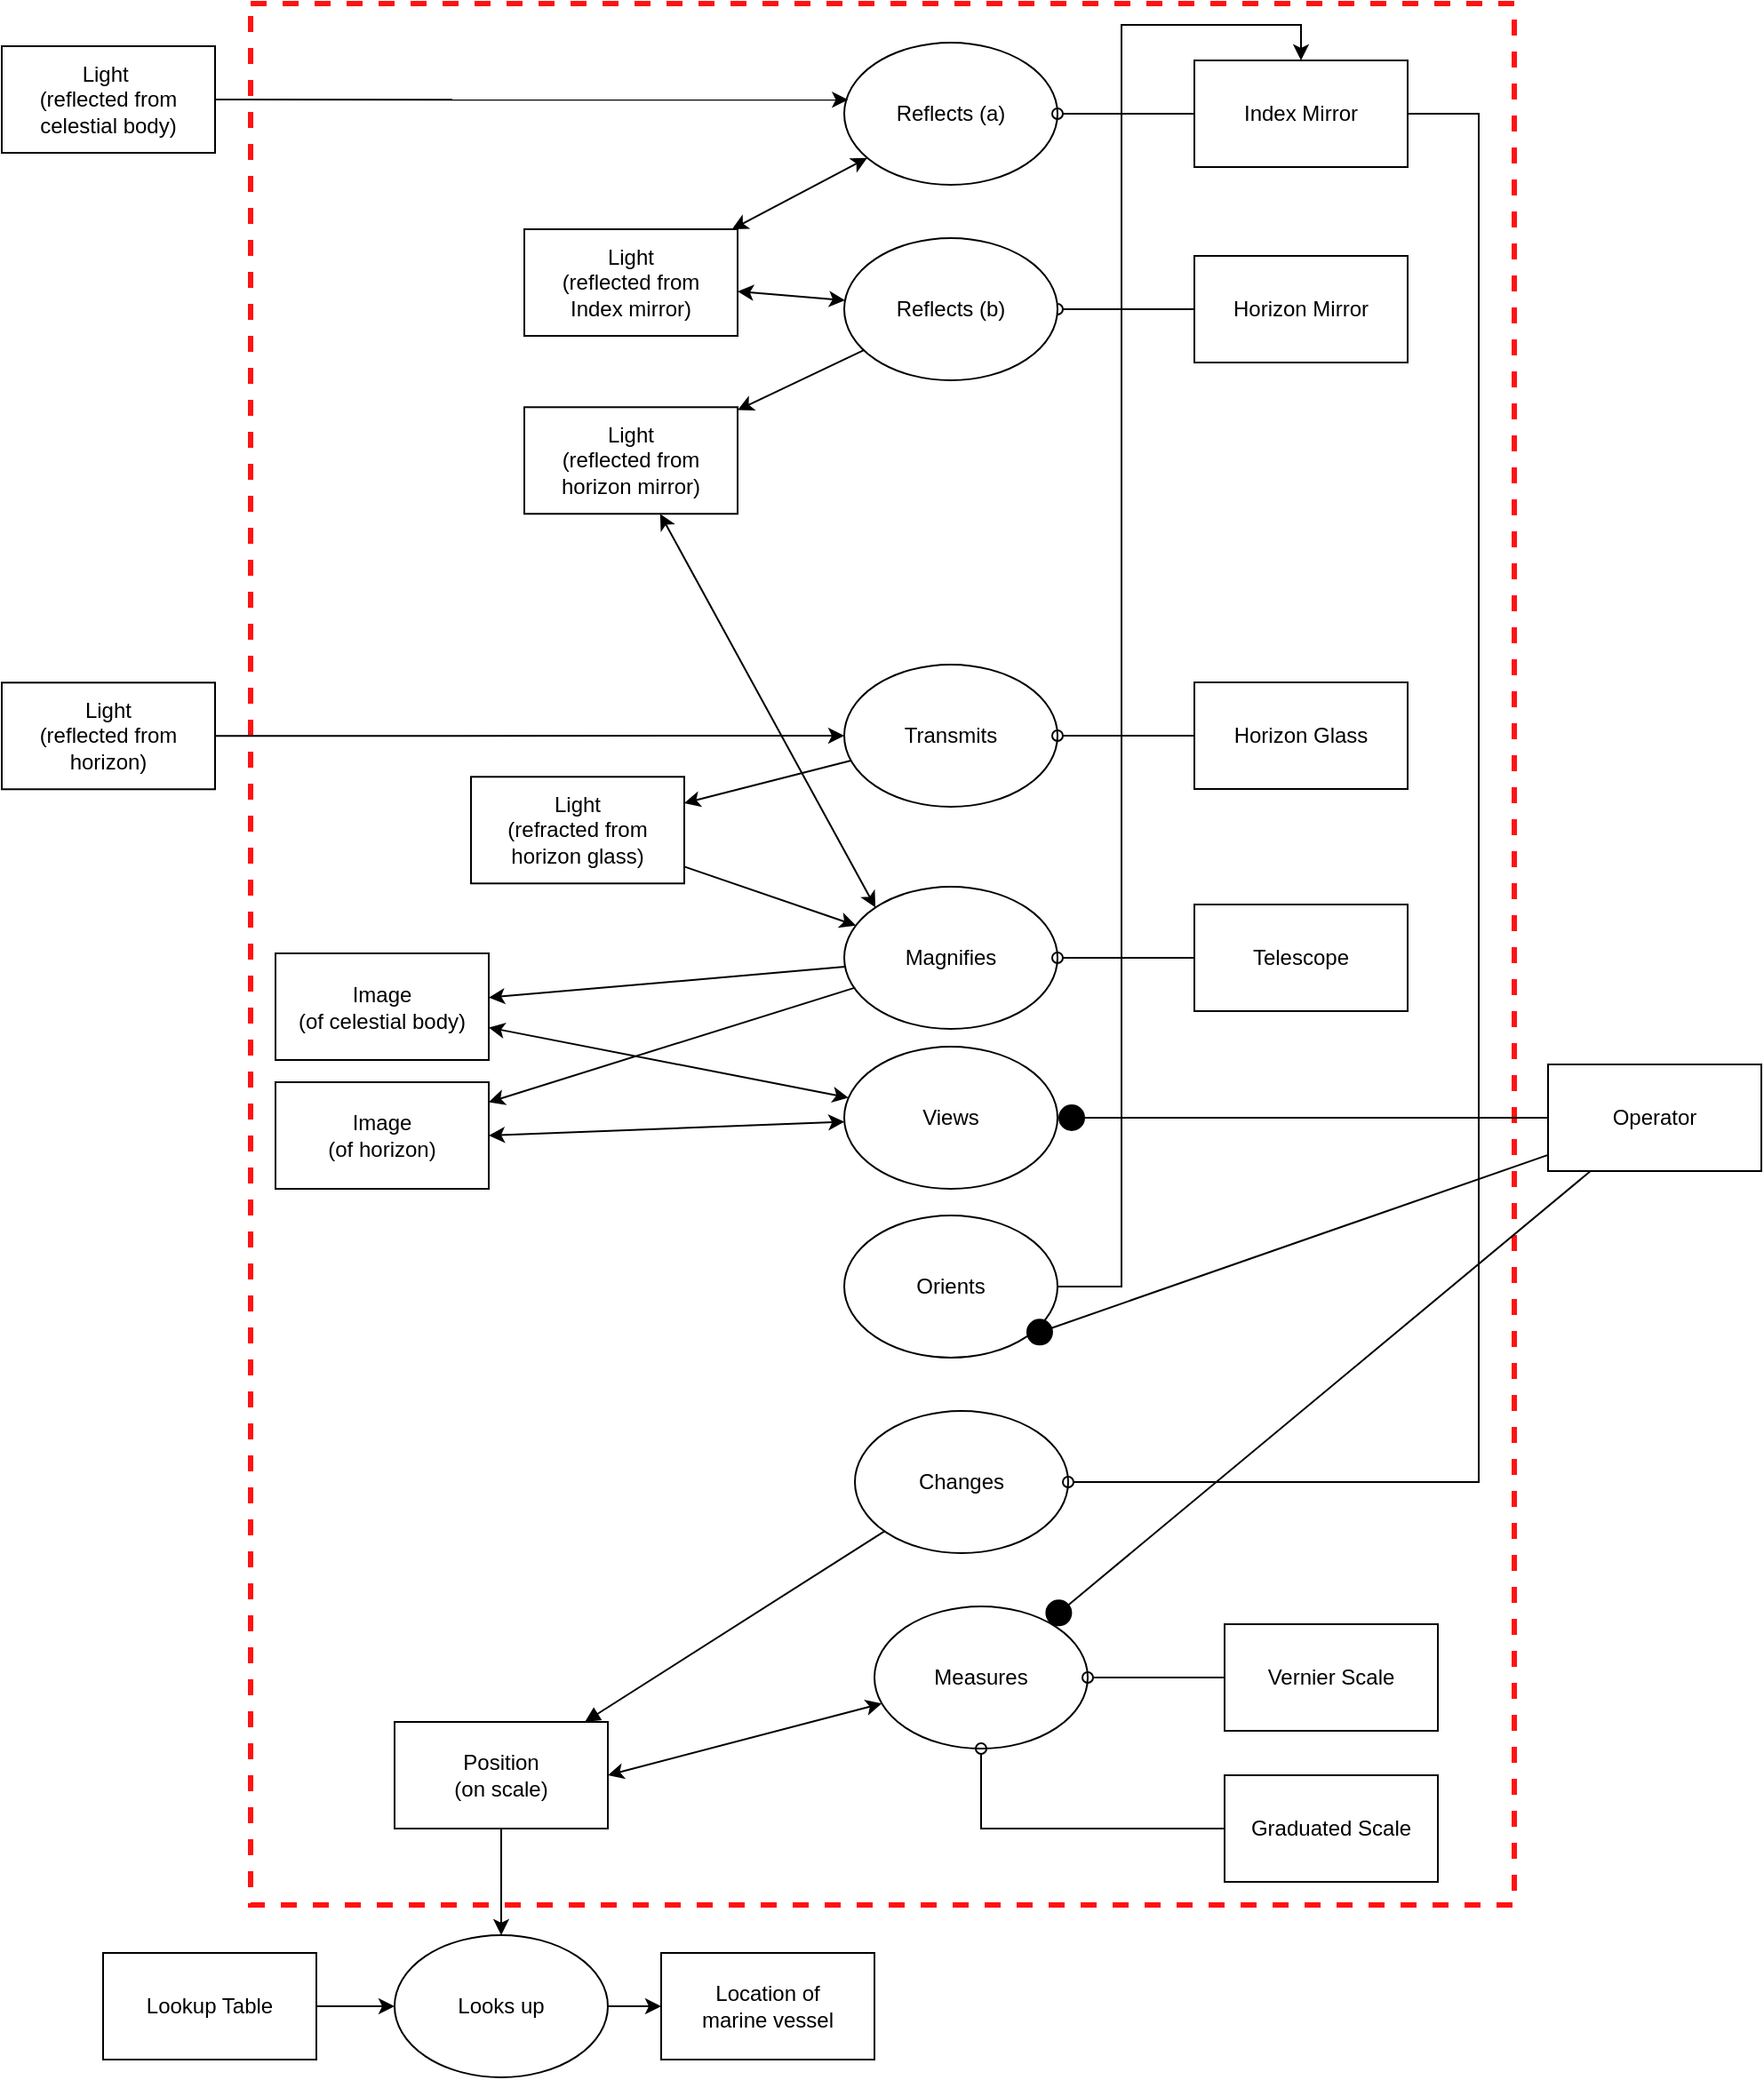 <mxfile version="12.0.0" type="github" pages="2"><diagram id="smgWn6rmeeflWZx0QHF_" name="v2"><mxGraphModel dx="4228" dy="2012" grid="1" gridSize="10" guides="1" tooltips="1" connect="1" arrows="1" fold="1" page="1" pageScale="1" pageWidth="850" pageHeight="1100" math="0" shadow="0"><root><mxCell id="0"/><mxCell id="1" parent="0"/><mxCell id="8wjV7H1LbsSLEWSnKGji-1" value="" style="rounded=0;whiteSpace=wrap;html=1;fillColor=none;dashed=1;strokeColor=#FF1212;strokeWidth=3;" vertex="1" parent="1"><mxGeometry x="-2401" y="-1082" width="711" height="1070" as="geometry"/></mxCell><mxCell id="8wjV7H1LbsSLEWSnKGji-6" value="Index Mirror" style="rounded=0;whiteSpace=wrap;html=1;" vertex="1" parent="1"><mxGeometry x="-1870" y="-1050" width="120" height="60" as="geometry"/></mxCell><mxCell id="hwcGrxxpuvptgod39aew-1" style="rounded=0;orthogonalLoop=1;jettySize=auto;html=1;startArrow=none;startFill=0;endArrow=circle;endFill=1;" edge="1" parent="1" source="8wjV7H1LbsSLEWSnKGji-7" target="8wjV7H1LbsSLEWSnKGji-27"><mxGeometry relative="1" as="geometry"/></mxCell><mxCell id="8wjV7H1LbsSLEWSnKGji-7" value="Operator" style="rounded=0;whiteSpace=wrap;html=1;" vertex="1" parent="1"><mxGeometry x="-1671" y="-485" width="120" height="60" as="geometry"/></mxCell><mxCell id="8wjV7H1LbsSLEWSnKGji-8" value="Horizon Mirror" style="rounded=0;whiteSpace=wrap;html=1;" vertex="1" parent="1"><mxGeometry x="-1870" y="-940" width="120" height="60" as="geometry"/></mxCell><mxCell id="8wjV7H1LbsSLEWSnKGji-10" value="Horizon Glass" style="rounded=0;whiteSpace=wrap;html=1;" vertex="1" parent="1"><mxGeometry x="-1870" y="-700" width="120" height="60" as="geometry"/></mxCell><mxCell id="8wjV7H1LbsSLEWSnKGji-13" value="Telescope" style="rounded=0;whiteSpace=wrap;html=1;" vertex="1" parent="1"><mxGeometry x="-1870" y="-575" width="120" height="60" as="geometry"/></mxCell><mxCell id="8wjV7H1LbsSLEWSnKGji-15" value="Graduated Scale" style="rounded=0;whiteSpace=wrap;html=1;" vertex="1" parent="1"><mxGeometry x="-1853" y="-85" width="120" height="60" as="geometry"/></mxCell><mxCell id="8wjV7H1LbsSLEWSnKGji-16" value="Vernier Scale" style="rounded=0;whiteSpace=wrap;html=1;" vertex="1" parent="1"><mxGeometry x="-1853" y="-170" width="120" height="60" as="geometry"/></mxCell><mxCell id="8wjV7H1LbsSLEWSnKGji-17" style="edgeStyle=none;rounded=0;orthogonalLoop=1;jettySize=auto;html=1;startArrow=classic;startFill=1;endArrow=classic;endFill=1;" edge="1" parent="1" source="8wjV7H1LbsSLEWSnKGji-18" target="8wjV7H1LbsSLEWSnKGji-38"><mxGeometry relative="1" as="geometry"/></mxCell><mxCell id="8wjV7H1LbsSLEWSnKGji-18" value="Reflects (a)" style="ellipse;whiteSpace=wrap;html=1;" vertex="1" parent="1"><mxGeometry x="-2067" y="-1060" width="120" height="80" as="geometry"/></mxCell><mxCell id="8wjV7H1LbsSLEWSnKGji-19" style="edgeStyle=orthogonalEdgeStyle;rounded=0;orthogonalLoop=1;jettySize=auto;html=1;startArrow=none;startFill=0;endArrow=classic;endFill=1;entryX=0.5;entryY=0;entryDx=0;entryDy=0;" edge="1" parent="1" source="hwcGrxxpuvptgod39aew-2" target="8wjV7H1LbsSLEWSnKGji-6"><mxGeometry relative="1" as="geometry"><mxPoint x="-2127" y="-405.0" as="targetPoint"/><Array as="points"><mxPoint x="-1911" y="-360"/><mxPoint x="-1911" y="-1070"/><mxPoint x="-1810" y="-1070"/></Array></mxGeometry></mxCell><mxCell id="8wjV7H1LbsSLEWSnKGji-20" value="Views" style="ellipse;whiteSpace=wrap;html=1;" vertex="1" parent="1"><mxGeometry x="-2067" y="-495" width="120" height="80" as="geometry"/></mxCell><mxCell id="8wjV7H1LbsSLEWSnKGji-21" style="edgeStyle=none;rounded=0;orthogonalLoop=1;jettySize=auto;html=1;startArrow=none;startFill=0;endArrow=classic;endFill=1;" edge="1" parent="1" source="8wjV7H1LbsSLEWSnKGji-22" target="8wjV7H1LbsSLEWSnKGji-42"><mxGeometry relative="1" as="geometry"/></mxCell><mxCell id="8wjV7H1LbsSLEWSnKGji-22" value="Transmits" style="ellipse;whiteSpace=wrap;html=1;" vertex="1" parent="1"><mxGeometry x="-2067" y="-710" width="120" height="80" as="geometry"/></mxCell><mxCell id="8wjV7H1LbsSLEWSnKGji-23" style="edgeStyle=none;rounded=0;orthogonalLoop=1;jettySize=auto;html=1;startArrow=none;startFill=0;endArrow=classic;endFill=1;" edge="1" parent="1" source="8wjV7H1LbsSLEWSnKGji-25" target="8wjV7H1LbsSLEWSnKGji-56"><mxGeometry relative="1" as="geometry"/></mxCell><mxCell id="8wjV7H1LbsSLEWSnKGji-24" style="edgeStyle=none;rounded=0;orthogonalLoop=1;jettySize=auto;html=1;startArrow=none;startFill=0;endArrow=classic;endFill=1;" edge="1" parent="1" source="8wjV7H1LbsSLEWSnKGji-25" target="8wjV7H1LbsSLEWSnKGji-58"><mxGeometry relative="1" as="geometry"/></mxCell><mxCell id="8wjV7H1LbsSLEWSnKGji-25" value="Magnifies" style="ellipse;whiteSpace=wrap;html=1;" vertex="1" parent="1"><mxGeometry x="-2067" y="-585" width="120" height="80" as="geometry"/></mxCell><mxCell id="8wjV7H1LbsSLEWSnKGji-26" style="edgeStyle=none;rounded=0;orthogonalLoop=1;jettySize=auto;html=1;entryX=1;entryY=0.5;entryDx=0;entryDy=0;startArrow=classic;startFill=1;endArrow=classic;endFill=1;" edge="1" parent="1" source="8wjV7H1LbsSLEWSnKGji-27" target="8wjV7H1LbsSLEWSnKGji-52"><mxGeometry relative="1" as="geometry"/></mxCell><mxCell id="8wjV7H1LbsSLEWSnKGji-27" value="Measures" style="ellipse;whiteSpace=wrap;html=1;" vertex="1" parent="1"><mxGeometry x="-2050" y="-180" width="120" height="80" as="geometry"/></mxCell><mxCell id="8wjV7H1LbsSLEWSnKGji-28" style="edgeStyle=orthogonalEdgeStyle;rounded=0;orthogonalLoop=1;jettySize=auto;html=1;endArrow=oval;endFill=0;startArrow=none;startFill=0;" edge="1" parent="1" source="8wjV7H1LbsSLEWSnKGji-6" target="8wjV7H1LbsSLEWSnKGji-18"><mxGeometry relative="1" as="geometry"/></mxCell><mxCell id="8wjV7H1LbsSLEWSnKGji-29" style="edgeStyle=orthogonalEdgeStyle;rounded=0;orthogonalLoop=1;jettySize=auto;html=1;startArrow=none;startFill=0;endArrow=circle;endFill=1;" edge="1" parent="1" source="8wjV7H1LbsSLEWSnKGji-7" target="8wjV7H1LbsSLEWSnKGji-20"><mxGeometry relative="1" as="geometry"><Array as="points"><mxPoint x="-1771" y="-455"/><mxPoint x="-1771" y="-455"/></Array></mxGeometry></mxCell><mxCell id="8wjV7H1LbsSLEWSnKGji-30" style="edgeStyle=orthogonalEdgeStyle;rounded=0;orthogonalLoop=1;jettySize=auto;html=1;startArrow=none;startFill=0;endArrow=oval;endFill=0;" edge="1" parent="1" source="8wjV7H1LbsSLEWSnKGji-8" target="8wjV7H1LbsSLEWSnKGji-46"><mxGeometry relative="1" as="geometry"/></mxCell><mxCell id="8wjV7H1LbsSLEWSnKGji-31" style="edgeStyle=orthogonalEdgeStyle;rounded=0;orthogonalLoop=1;jettySize=auto;html=1;startArrow=none;startFill=0;endArrow=oval;endFill=0;" edge="1" parent="1" source="8wjV7H1LbsSLEWSnKGji-10" target="8wjV7H1LbsSLEWSnKGji-22"><mxGeometry relative="1" as="geometry"/></mxCell><mxCell id="8wjV7H1LbsSLEWSnKGji-32" style="edgeStyle=orthogonalEdgeStyle;rounded=0;orthogonalLoop=1;jettySize=auto;html=1;startArrow=none;startFill=0;endArrow=oval;endFill=0;" edge="1" parent="1" source="8wjV7H1LbsSLEWSnKGji-13" target="8wjV7H1LbsSLEWSnKGji-25"><mxGeometry relative="1" as="geometry"/></mxCell><mxCell id="8wjV7H1LbsSLEWSnKGji-33" style="edgeStyle=orthogonalEdgeStyle;rounded=0;orthogonalLoop=1;jettySize=auto;html=1;startArrow=none;startFill=0;endArrow=oval;endFill=0;" edge="1" parent="1" source="8wjV7H1LbsSLEWSnKGji-15" target="8wjV7H1LbsSLEWSnKGji-27"><mxGeometry relative="1" as="geometry"/></mxCell><mxCell id="8wjV7H1LbsSLEWSnKGji-34" style="edgeStyle=orthogonalEdgeStyle;rounded=0;orthogonalLoop=1;jettySize=auto;html=1;startArrow=none;startFill=0;endArrow=oval;endFill=0;" edge="1" parent="1" source="8wjV7H1LbsSLEWSnKGji-16" target="8wjV7H1LbsSLEWSnKGji-27"><mxGeometry relative="1" as="geometry"/></mxCell><mxCell id="8wjV7H1LbsSLEWSnKGji-35" style="rounded=0;orthogonalLoop=1;jettySize=auto;html=1;entryX=0.018;entryY=0.402;entryDx=0;entryDy=0;entryPerimeter=0;startArrow=none;startFill=0;endArrow=classic;endFill=1;" edge="1" parent="1" source="8wjV7H1LbsSLEWSnKGji-36" target="8wjV7H1LbsSLEWSnKGji-18"><mxGeometry relative="1" as="geometry"/></mxCell><mxCell id="8wjV7H1LbsSLEWSnKGji-36" value="Light&amp;nbsp;&lt;br&gt;(reflected from&lt;br&gt;celestial body)" style="rounded=0;whiteSpace=wrap;html=1;" vertex="1" parent="1"><mxGeometry x="-2541" y="-1058" width="120" height="60" as="geometry"/></mxCell><mxCell id="8wjV7H1LbsSLEWSnKGji-37" style="edgeStyle=none;rounded=0;orthogonalLoop=1;jettySize=auto;html=1;startArrow=classic;startFill=1;endArrow=classic;endFill=1;" edge="1" parent="1" source="8wjV7H1LbsSLEWSnKGji-38" target="8wjV7H1LbsSLEWSnKGji-46"><mxGeometry relative="1" as="geometry"/></mxCell><mxCell id="8wjV7H1LbsSLEWSnKGji-38" value="Light&lt;br&gt;(reflected from &lt;br&gt;Index mirror)" style="rounded=0;whiteSpace=wrap;html=1;" vertex="1" parent="1"><mxGeometry x="-2247" y="-955" width="120" height="60" as="geometry"/></mxCell><mxCell id="8wjV7H1LbsSLEWSnKGji-39" style="edgeStyle=none;rounded=0;orthogonalLoop=1;jettySize=auto;html=1;entryX=0;entryY=0.5;entryDx=0;entryDy=0;startArrow=none;startFill=0;endArrow=classic;endFill=1;" edge="1" parent="1" source="8wjV7H1LbsSLEWSnKGji-40" target="8wjV7H1LbsSLEWSnKGji-22"><mxGeometry relative="1" as="geometry"/></mxCell><mxCell id="8wjV7H1LbsSLEWSnKGji-40" value="Light&lt;br&gt;(reflected from &lt;br&gt;horizon)" style="rounded=0;whiteSpace=wrap;html=1;" vertex="1" parent="1"><mxGeometry x="-2541" y="-699.857" width="120" height="60" as="geometry"/></mxCell><mxCell id="8wjV7H1LbsSLEWSnKGji-41" style="rounded=0;orthogonalLoop=1;jettySize=auto;html=1;startArrow=none;startFill=0;endArrow=classic;endFill=1;" edge="1" parent="1" source="8wjV7H1LbsSLEWSnKGji-42" target="8wjV7H1LbsSLEWSnKGji-25"><mxGeometry relative="1" as="geometry"/></mxCell><mxCell id="8wjV7H1LbsSLEWSnKGji-42" value="Light&lt;br&gt;(refracted from &lt;br&gt;horizon glass)" style="rounded=0;whiteSpace=wrap;html=1;" vertex="1" parent="1"><mxGeometry x="-2277" y="-646.857" width="120" height="60" as="geometry"/></mxCell><mxCell id="8wjV7H1LbsSLEWSnKGji-43" style="edgeStyle=none;rounded=0;orthogonalLoop=1;jettySize=auto;html=1;startArrow=classic;startFill=1;endArrow=classic;endFill=1;entryX=0;entryY=0;entryDx=0;entryDy=0;" edge="1" parent="1" source="8wjV7H1LbsSLEWSnKGji-44" target="8wjV7H1LbsSLEWSnKGji-25"><mxGeometry relative="1" as="geometry"/></mxCell><mxCell id="8wjV7H1LbsSLEWSnKGji-44" value="Light&lt;br&gt;(reflected from &lt;br&gt;horizon mirror)" style="rounded=0;whiteSpace=wrap;html=1;" vertex="1" parent="1"><mxGeometry x="-2247" y="-854.857" width="120" height="60" as="geometry"/></mxCell><mxCell id="8wjV7H1LbsSLEWSnKGji-45" style="edgeStyle=none;rounded=0;orthogonalLoop=1;jettySize=auto;html=1;startArrow=none;startFill=0;endArrow=classic;endFill=1;" edge="1" parent="1" source="8wjV7H1LbsSLEWSnKGji-46" target="8wjV7H1LbsSLEWSnKGji-44"><mxGeometry relative="1" as="geometry"/></mxCell><mxCell id="8wjV7H1LbsSLEWSnKGji-46" value="Reflects (b)" style="ellipse;whiteSpace=wrap;html=1;" vertex="1" parent="1"><mxGeometry x="-2067" y="-950" width="120" height="80" as="geometry"/></mxCell><mxCell id="8wjV7H1LbsSLEWSnKGji-51" style="edgeStyle=none;rounded=0;orthogonalLoop=1;jettySize=auto;html=1;entryX=0.5;entryY=0;entryDx=0;entryDy=0;startArrow=none;startFill=0;endArrow=classic;endFill=1;" edge="1" parent="1" source="8wjV7H1LbsSLEWSnKGji-52" target="8wjV7H1LbsSLEWSnKGji-60"><mxGeometry relative="1" as="geometry"/></mxCell><mxCell id="8wjV7H1LbsSLEWSnKGji-52" value="Position&lt;br&gt;(on scale)" style="rounded=0;whiteSpace=wrap;html=1;" vertex="1" parent="1"><mxGeometry x="-2320" y="-115" width="120" height="60" as="geometry"/></mxCell><mxCell id="8wjV7H1LbsSLEWSnKGji-55" style="edgeStyle=none;rounded=0;orthogonalLoop=1;jettySize=auto;html=1;startArrow=classic;startFill=1;endArrow=classic;endFill=1;" edge="1" parent="1" source="8wjV7H1LbsSLEWSnKGji-56" target="8wjV7H1LbsSLEWSnKGji-20"><mxGeometry relative="1" as="geometry"/></mxCell><mxCell id="8wjV7H1LbsSLEWSnKGji-56" value="Image&lt;br&gt;(of celestial body)" style="rounded=0;whiteSpace=wrap;html=1;" vertex="1" parent="1"><mxGeometry x="-2387" y="-547.5" width="120" height="60" as="geometry"/></mxCell><mxCell id="8wjV7H1LbsSLEWSnKGji-57" style="edgeStyle=none;rounded=0;orthogonalLoop=1;jettySize=auto;html=1;startArrow=classic;startFill=1;endArrow=classic;endFill=1;exitX=1;exitY=0.5;exitDx=0;exitDy=0;" edge="1" parent="1" source="8wjV7H1LbsSLEWSnKGji-58" target="8wjV7H1LbsSLEWSnKGji-20"><mxGeometry relative="1" as="geometry"><mxPoint x="-2127" y="-291.833" as="sourcePoint"/><mxPoint x="-2066.184" y="-285.076" as="targetPoint"/></mxGeometry></mxCell><mxCell id="8wjV7H1LbsSLEWSnKGji-58" value="Image&lt;br&gt;(of horizon)" style="rounded=0;whiteSpace=wrap;html=1;" vertex="1" parent="1"><mxGeometry x="-2387" y="-475" width="120" height="60" as="geometry"/></mxCell><mxCell id="8wjV7H1LbsSLEWSnKGji-59" style="edgeStyle=none;rounded=0;orthogonalLoop=1;jettySize=auto;html=1;startArrow=none;startFill=0;endArrow=classic;endFill=1;" edge="1" parent="1" source="8wjV7H1LbsSLEWSnKGji-60" target="8wjV7H1LbsSLEWSnKGji-63"><mxGeometry relative="1" as="geometry"/></mxCell><mxCell id="8wjV7H1LbsSLEWSnKGji-60" value="Looks up" style="ellipse;whiteSpace=wrap;html=1;strokeColor=#000000;strokeWidth=1;fillColor=#ffffff;" vertex="1" parent="1"><mxGeometry x="-2320" y="5" width="120" height="80" as="geometry"/></mxCell><mxCell id="8wjV7H1LbsSLEWSnKGji-61" style="edgeStyle=none;rounded=0;orthogonalLoop=1;jettySize=auto;html=1;startArrow=none;startFill=0;endArrow=classic;endFill=1;" edge="1" parent="1" source="8wjV7H1LbsSLEWSnKGji-62" target="8wjV7H1LbsSLEWSnKGji-60"><mxGeometry relative="1" as="geometry"/></mxCell><mxCell id="8wjV7H1LbsSLEWSnKGji-62" value="Lookup Table" style="rounded=0;whiteSpace=wrap;html=1;strokeColor=#000000;strokeWidth=1;fillColor=#ffffff;" vertex="1" parent="1"><mxGeometry x="-2484" y="15" width="120" height="60" as="geometry"/></mxCell><mxCell id="8wjV7H1LbsSLEWSnKGji-63" value="Location of &lt;br&gt;marine vessel" style="rounded=0;whiteSpace=wrap;html=1;strokeColor=#000000;strokeWidth=1;fillColor=#ffffff;" vertex="1" parent="1"><mxGeometry x="-2170" y="15" width="120" height="60" as="geometry"/></mxCell><mxCell id="hwcGrxxpuvptgod39aew-2" value="Orients" style="ellipse;whiteSpace=wrap;html=1;" vertex="1" parent="1"><mxGeometry x="-2067" y="-400" width="120" height="80" as="geometry"/></mxCell><mxCell id="hwcGrxxpuvptgod39aew-3" style="edgeStyle=none;rounded=0;orthogonalLoop=1;jettySize=auto;html=1;entryX=1;entryY=1;entryDx=0;entryDy=0;startArrow=none;startFill=0;endArrow=circle;endFill=1;" edge="1" parent="1" source="8wjV7H1LbsSLEWSnKGji-7" target="hwcGrxxpuvptgod39aew-2"><mxGeometry relative="1" as="geometry"/></mxCell><mxCell id="nAW-9IV0d3JBwqHstNtk-3" style="edgeStyle=none;rounded=0;orthogonalLoop=1;jettySize=auto;html=1;startArrow=none;startFill=0;endArrow=block;endFill=1;" edge="1" parent="1" source="nAW-9IV0d3JBwqHstNtk-1" target="8wjV7H1LbsSLEWSnKGji-52"><mxGeometry relative="1" as="geometry"/></mxCell><mxCell id="nAW-9IV0d3JBwqHstNtk-1" value="Changes" style="ellipse;whiteSpace=wrap;html=1;" vertex="1" parent="1"><mxGeometry x="-2061" y="-290" width="120" height="80" as="geometry"/></mxCell><mxCell id="nAW-9IV0d3JBwqHstNtk-2" style="edgeStyle=orthogonalEdgeStyle;rounded=0;orthogonalLoop=1;jettySize=auto;html=1;startArrow=none;startFill=0;endArrow=oval;endFill=0;" edge="1" parent="1" source="8wjV7H1LbsSLEWSnKGji-6" target="nAW-9IV0d3JBwqHstNtk-1"><mxGeometry relative="1" as="geometry"><Array as="points"><mxPoint x="-1710" y="-1020"/><mxPoint x="-1710" y="-250"/></Array></mxGeometry></mxCell></root></mxGraphModel></diagram><diagram id="mwtdImCW4xtYc3LGXxuJ" name="v1"><mxGraphModel dx="3976" dy="1875" grid="1" gridSize="10" guides="1" tooltips="1" connect="1" arrows="1" fold="1" page="1" pageScale="1" pageWidth="850" pageHeight="1100" math="0" shadow="0"><root><mxCell id="EMw-o2rq4Q92PyqNaGwX-0"/><mxCell id="EMw-o2rq4Q92PyqNaGwX-1" parent="EMw-o2rq4Q92PyqNaGwX-0"/><mxCell id="EMw-o2rq4Q92PyqNaGwX-2" value="" style="rounded=0;whiteSpace=wrap;html=1;fillColor=none;dashed=1;strokeColor=#FF1212;strokeWidth=3;" vertex="1" parent="EMw-o2rq4Q92PyqNaGwX-1"><mxGeometry x="-1950" y="-797" width="1181" height="1060" as="geometry"/></mxCell><mxCell id="EMw-o2rq4Q92PyqNaGwX-3" value="At free end" style="edgeStyle=orthogonalEdgeStyle;rounded=0;orthogonalLoop=1;jettySize=auto;html=1;entryX=1;entryY=0.5;entryDx=0;entryDy=0;startArrow=classic;startFill=1;endArrow=classic;endFill=1;fillColor=#dae8fc;strokeColor=#6c8ebf;" edge="1" parent="EMw-o2rq4Q92PyqNaGwX-1" source="EMw-o2rq4Q92PyqNaGwX-17" target="EMw-o2rq4Q92PyqNaGwX-8"><mxGeometry relative="1" as="geometry"><Array as="points"><mxPoint x="-1026" y="-122"/><mxPoint x="-1026" y="-483"/></Array></mxGeometry></mxCell><mxCell id="EMw-o2rq4Q92PyqNaGwX-4" value="Next to free end" style="edgeStyle=orthogonalEdgeStyle;rounded=0;orthogonalLoop=1;jettySize=auto;html=1;entryX=0.5;entryY=0;entryDx=0;entryDy=0;startArrow=block;startFill=1;endArrow=none;endFill=0;exitX=1;exitY=0.5;exitDx=0;exitDy=0;fillColor=#dae8fc;strokeColor=#6c8ebf;" edge="1" parent="EMw-o2rq4Q92PyqNaGwX-1" source="EMw-o2rq4Q92PyqNaGwX-8" target="EMw-o2rq4Q92PyqNaGwX-16"><mxGeometry relative="1" as="geometry"><Array as="points"><mxPoint x="-976" y="-483"/><mxPoint x="-976" y="53"/><mxPoint x="-1206" y="53"/></Array></mxGeometry></mxCell><mxCell id="EMw-o2rq4Q92PyqNaGwX-5" value="Connects to" style="edgeStyle=orthogonalEdgeStyle;rounded=0;orthogonalLoop=1;jettySize=auto;html=1;startArrow=classic;startFill=1;endArrow=classic;endFill=1;exitX=1;exitY=0.5;exitDx=0;exitDy=0;fillColor=#dae8fc;strokeColor=#6c8ebf;" edge="1" parent="EMw-o2rq4Q92PyqNaGwX-1" source="EMw-o2rq4Q92PyqNaGwX-8" target="EMw-o2rq4Q92PyqNaGwX-7"><mxGeometry relative="1" as="geometry"><Array as="points"><mxPoint x="-936" y="-483"/><mxPoint x="-936" y="-717"/></Array></mxGeometry></mxCell><mxCell id="EMw-o2rq4Q92PyqNaGwX-6" value="Connects to" style="edgeStyle=orthogonalEdgeStyle;rounded=0;orthogonalLoop=1;jettySize=auto;html=1;startArrow=classic;startFill=1;endArrow=classic;endFill=1;exitX=1;exitY=0.5;exitDx=0;exitDy=0;fillColor=#dae8fc;strokeColor=#6c8ebf;" edge="1" parent="EMw-o2rq4Q92PyqNaGwX-1" source="EMw-o2rq4Q92PyqNaGwX-8" target="EMw-o2rq4Q92PyqNaGwX-17"><mxGeometry relative="1" as="geometry"><Array as="points"><mxPoint x="-1116" y="-483"/><mxPoint x="-1116" y="-482"/><mxPoint x="-936" y="-482"/><mxPoint x="-936" y="-122"/></Array></mxGeometry></mxCell><mxCell id="EMw-o2rq4Q92PyqNaGwX-7" value="Index Mirror" style="rounded=0;whiteSpace=wrap;html=1;" vertex="1" parent="EMw-o2rq4Q92PyqNaGwX-1"><mxGeometry x="-1266" y="-747" width="120" height="60" as="geometry"/></mxCell><mxCell id="EMw-o2rq4Q92PyqNaGwX-8" value="Arm" style="rounded=0;whiteSpace=wrap;html=1;" vertex="1" parent="EMw-o2rq4Q92PyqNaGwX-1"><mxGeometry x="-1266" y="-513" width="120" height="60" as="geometry"/></mxCell><mxCell id="EMw-o2rq4Q92PyqNaGwX-9" value="Horizon Mirror" style="rounded=0;whiteSpace=wrap;html=1;" vertex="1" parent="EMw-o2rq4Q92PyqNaGwX-1"><mxGeometry x="-1266" y="-637" width="120" height="60" as="geometry"/></mxCell><mxCell id="EMw-o2rq4Q92PyqNaGwX-10" value="Connects to" style="edgeStyle=orthogonalEdgeStyle;rounded=0;orthogonalLoop=1;jettySize=auto;html=1;entryX=1;entryY=0.5;entryDx=0;entryDy=0;startArrow=classic;startFill=1;endArrow=classic;endFill=1;exitX=1;exitY=0.5;exitDx=0;exitDy=0;" edge="1" parent="EMw-o2rq4Q92PyqNaGwX-1" source="EMw-o2rq4Q92PyqNaGwX-11" target="EMw-o2rq4Q92PyqNaGwX-9"><mxGeometry x="0.357" relative="1" as="geometry"><Array as="points"><mxPoint x="-1056" y="-367"/><mxPoint x="-1056" y="-607"/></Array><mxPoint as="offset"/></mxGeometry></mxCell><mxCell id="EMw-o2rq4Q92PyqNaGwX-11" value="Horizon Glass" style="rounded=0;whiteSpace=wrap;html=1;" vertex="1" parent="EMw-o2rq4Q92PyqNaGwX-1"><mxGeometry x="-1266" y="-397" width="120" height="60" as="geometry"/></mxCell><mxCell id="EMw-o2rq4Q92PyqNaGwX-12" value="Aligned with" style="edgeStyle=orthogonalEdgeStyle;rounded=0;orthogonalLoop=1;jettySize=auto;html=1;entryX=1;entryY=0.5;entryDx=0;entryDy=0;startArrow=classic;startFill=1;endArrow=classic;endFill=1;exitX=1;exitY=0.5;exitDx=0;exitDy=0;fillColor=#f8cecc;strokeColor=#b85450;" edge="1" parent="EMw-o2rq4Q92PyqNaGwX-1" source="EMw-o2rq4Q92PyqNaGwX-14" target="EMw-o2rq4Q92PyqNaGwX-11"><mxGeometry x="0.556" y="-65" relative="1" as="geometry"><Array as="points"><mxPoint x="-1096" y="-242"/><mxPoint x="-1096" y="-367"/></Array><mxPoint as="offset"/></mxGeometry></mxCell><mxCell id="EMw-o2rq4Q92PyqNaGwX-13" value="" style="edgeStyle=orthogonalEdgeStyle;rounded=0;orthogonalLoop=1;jettySize=auto;html=1;entryX=1;entryY=0.5;entryDx=0;entryDy=0;startArrow=none;startFill=0;endArrow=classic;endFill=1;fillColor=#f8cecc;strokeColor=#b85450;" edge="1" parent="EMw-o2rq4Q92PyqNaGwX-1" source="EMw-o2rq4Q92PyqNaGwX-14" target="EMw-o2rq4Q92PyqNaGwX-9"><mxGeometry relative="1" as="geometry"><Array as="points"><mxPoint x="-1096" y="-242"/><mxPoint x="-1096" y="-607"/></Array></mxGeometry></mxCell><mxCell id="EMw-o2rq4Q92PyqNaGwX-14" value="Telescope" style="rounded=0;whiteSpace=wrap;html=1;" vertex="1" parent="EMw-o2rq4Q92PyqNaGwX-1"><mxGeometry x="-1266" y="-272" width="120" height="60" as="geometry"/></mxCell><mxCell id="EMw-o2rq4Q92PyqNaGwX-15" value="Near" style="edgeStyle=orthogonalEdgeStyle;rounded=0;orthogonalLoop=1;jettySize=auto;html=1;entryX=1;entryY=0.5;entryDx=0;entryDy=0;startArrow=block;startFill=1;endArrow=classic;endFill=1;exitX=1;exitY=0.5;exitDx=0;exitDy=0;" edge="1" parent="EMw-o2rq4Q92PyqNaGwX-1" source="EMw-o2rq4Q92PyqNaGwX-16" target="EMw-o2rq4Q92PyqNaGwX-17"><mxGeometry x="0.086" relative="1" as="geometry"><Array as="points"><mxPoint x="-1076" y="103"/><mxPoint x="-1076" y="-17"/></Array><mxPoint as="offset"/></mxGeometry></mxCell><mxCell id="EMw-o2rq4Q92PyqNaGwX-16" value="Graduated Scale" style="rounded=0;whiteSpace=wrap;html=1;" vertex="1" parent="EMw-o2rq4Q92PyqNaGwX-1"><mxGeometry x="-1266" y="73" width="120" height="60" as="geometry"/></mxCell><mxCell id="EMw-o2rq4Q92PyqNaGwX-17" value="Vernier Scale" style="rounded=0;whiteSpace=wrap;html=1;" vertex="1" parent="EMw-o2rq4Q92PyqNaGwX-1"><mxGeometry x="-1266" y="-47" width="120" height="60" as="geometry"/></mxCell><mxCell id="EMw-o2rq4Q92PyqNaGwX-18" style="edgeStyle=none;rounded=0;orthogonalLoop=1;jettySize=auto;html=1;startArrow=none;startFill=0;endArrow=classic;endFill=1;" edge="1" parent="EMw-o2rq4Q92PyqNaGwX-1" source="EMw-o2rq4Q92PyqNaGwX-19" target="EMw-o2rq4Q92PyqNaGwX-39"><mxGeometry relative="1" as="geometry"/></mxCell><mxCell id="EMw-o2rq4Q92PyqNaGwX-19" value="Reflects (a)" style="ellipse;whiteSpace=wrap;html=1;" vertex="1" parent="EMw-o2rq4Q92PyqNaGwX-1"><mxGeometry x="-1586" y="-757" width="120" height="80" as="geometry"/></mxCell><mxCell id="EMw-o2rq4Q92PyqNaGwX-20" style="edgeStyle=none;rounded=0;orthogonalLoop=1;jettySize=auto;html=1;startArrow=none;startFill=0;endArrow=classic;endFill=1;" edge="1" parent="EMw-o2rq4Q92PyqNaGwX-1" source="EMw-o2rq4Q92PyqNaGwX-21" target="EMw-o2rq4Q92PyqNaGwX-50"><mxGeometry relative="1" as="geometry"/></mxCell><mxCell id="EMw-o2rq4Q92PyqNaGwX-21" value="Changes" style="ellipse;whiteSpace=wrap;html=1;" vertex="1" parent="EMw-o2rq4Q92PyqNaGwX-1"><mxGeometry x="-1586" y="-192" width="120" height="80" as="geometry"/></mxCell><mxCell id="EMw-o2rq4Q92PyqNaGwX-22" style="edgeStyle=none;rounded=0;orthogonalLoop=1;jettySize=auto;html=1;startArrow=none;startFill=0;endArrow=classic;endFill=1;" edge="1" parent="EMw-o2rq4Q92PyqNaGwX-1" source="EMw-o2rq4Q92PyqNaGwX-23" target="EMw-o2rq4Q92PyqNaGwX-43"><mxGeometry relative="1" as="geometry"/></mxCell><mxCell id="EMw-o2rq4Q92PyqNaGwX-23" value="Transmits" style="ellipse;whiteSpace=wrap;html=1;" vertex="1" parent="EMw-o2rq4Q92PyqNaGwX-1"><mxGeometry x="-1586" y="-407" width="120" height="80" as="geometry"/></mxCell><mxCell id="EMw-o2rq4Q92PyqNaGwX-24" style="edgeStyle=none;rounded=0;orthogonalLoop=1;jettySize=auto;html=1;startArrow=none;startFill=0;endArrow=classic;endFill=1;" edge="1" parent="EMw-o2rq4Q92PyqNaGwX-1" source="EMw-o2rq4Q92PyqNaGwX-26" target="EMw-o2rq4Q92PyqNaGwX-57"><mxGeometry relative="1" as="geometry"/></mxCell><mxCell id="EMw-o2rq4Q92PyqNaGwX-25" style="edgeStyle=none;rounded=0;orthogonalLoop=1;jettySize=auto;html=1;startArrow=none;startFill=0;endArrow=classic;endFill=1;" edge="1" parent="EMw-o2rq4Q92PyqNaGwX-1" source="EMw-o2rq4Q92PyqNaGwX-26" target="EMw-o2rq4Q92PyqNaGwX-59"><mxGeometry relative="1" as="geometry"/></mxCell><mxCell id="EMw-o2rq4Q92PyqNaGwX-26" value="Magnifies" style="ellipse;whiteSpace=wrap;html=1;" vertex="1" parent="EMw-o2rq4Q92PyqNaGwX-1"><mxGeometry x="-1586" y="-282" width="120" height="80" as="geometry"/></mxCell><mxCell id="EMw-o2rq4Q92PyqNaGwX-27" style="edgeStyle=none;rounded=0;orthogonalLoop=1;jettySize=auto;html=1;entryX=1;entryY=0.5;entryDx=0;entryDy=0;startArrow=none;startFill=0;endArrow=classic;endFill=1;" edge="1" parent="EMw-o2rq4Q92PyqNaGwX-1" source="EMw-o2rq4Q92PyqNaGwX-28" target="EMw-o2rq4Q92PyqNaGwX-53"><mxGeometry relative="1" as="geometry"/></mxCell><mxCell id="EMw-o2rq4Q92PyqNaGwX-28" value="Measures" style="ellipse;whiteSpace=wrap;html=1;" vertex="1" parent="EMw-o2rq4Q92PyqNaGwX-1"><mxGeometry x="-1586" y="-2" width="120" height="80" as="geometry"/></mxCell><mxCell id="EMw-o2rq4Q92PyqNaGwX-29" style="edgeStyle=orthogonalEdgeStyle;rounded=0;orthogonalLoop=1;jettySize=auto;html=1;endArrow=oval;endFill=0;startArrow=none;startFill=0;" edge="1" parent="EMw-o2rq4Q92PyqNaGwX-1" source="EMw-o2rq4Q92PyqNaGwX-7" target="EMw-o2rq4Q92PyqNaGwX-19"><mxGeometry relative="1" as="geometry"/></mxCell><mxCell id="EMw-o2rq4Q92PyqNaGwX-30" style="edgeStyle=orthogonalEdgeStyle;rounded=0;orthogonalLoop=1;jettySize=auto;html=1;startArrow=none;startFill=0;endArrow=oval;endFill=0;" edge="1" parent="EMw-o2rq4Q92PyqNaGwX-1" source="EMw-o2rq4Q92PyqNaGwX-8" target="EMw-o2rq4Q92PyqNaGwX-21"><mxGeometry relative="1" as="geometry"><Array as="points"><mxPoint x="-1370" y="-483"/><mxPoint x="-1370" y="-152"/></Array></mxGeometry></mxCell><mxCell id="EMw-o2rq4Q92PyqNaGwX-31" style="edgeStyle=orthogonalEdgeStyle;rounded=0;orthogonalLoop=1;jettySize=auto;html=1;startArrow=none;startFill=0;endArrow=oval;endFill=0;" edge="1" parent="EMw-o2rq4Q92PyqNaGwX-1" source="EMw-o2rq4Q92PyqNaGwX-9" target="EMw-o2rq4Q92PyqNaGwX-47"><mxGeometry relative="1" as="geometry"/></mxCell><mxCell id="EMw-o2rq4Q92PyqNaGwX-32" style="edgeStyle=orthogonalEdgeStyle;rounded=0;orthogonalLoop=1;jettySize=auto;html=1;startArrow=none;startFill=0;endArrow=oval;endFill=0;" edge="1" parent="EMw-o2rq4Q92PyqNaGwX-1" source="EMw-o2rq4Q92PyqNaGwX-11" target="EMw-o2rq4Q92PyqNaGwX-23"><mxGeometry relative="1" as="geometry"/></mxCell><mxCell id="EMw-o2rq4Q92PyqNaGwX-33" style="edgeStyle=orthogonalEdgeStyle;rounded=0;orthogonalLoop=1;jettySize=auto;html=1;startArrow=none;startFill=0;endArrow=oval;endFill=0;" edge="1" parent="EMw-o2rq4Q92PyqNaGwX-1" source="EMw-o2rq4Q92PyqNaGwX-14" target="EMw-o2rq4Q92PyqNaGwX-26"><mxGeometry relative="1" as="geometry"/></mxCell><mxCell id="EMw-o2rq4Q92PyqNaGwX-34" style="edgeStyle=orthogonalEdgeStyle;rounded=0;orthogonalLoop=1;jettySize=auto;html=1;startArrow=none;startFill=0;endArrow=oval;endFill=0;" edge="1" parent="EMw-o2rq4Q92PyqNaGwX-1" source="EMw-o2rq4Q92PyqNaGwX-16" target="EMw-o2rq4Q92PyqNaGwX-28"><mxGeometry relative="1" as="geometry"/></mxCell><mxCell id="EMw-o2rq4Q92PyqNaGwX-35" style="edgeStyle=orthogonalEdgeStyle;rounded=0;orthogonalLoop=1;jettySize=auto;html=1;startArrow=none;startFill=0;endArrow=oval;endFill=0;" edge="1" parent="EMw-o2rq4Q92PyqNaGwX-1" source="EMw-o2rq4Q92PyqNaGwX-17" target="EMw-o2rq4Q92PyqNaGwX-28"><mxGeometry relative="1" as="geometry"/></mxCell><mxCell id="EMw-o2rq4Q92PyqNaGwX-36" style="rounded=0;orthogonalLoop=1;jettySize=auto;html=1;entryX=0.018;entryY=0.402;entryDx=0;entryDy=0;entryPerimeter=0;startArrow=none;startFill=0;endArrow=classic;endFill=1;" edge="1" parent="EMw-o2rq4Q92PyqNaGwX-1" source="EMw-o2rq4Q92PyqNaGwX-37" target="EMw-o2rq4Q92PyqNaGwX-19"><mxGeometry relative="1" as="geometry"/></mxCell><mxCell id="EMw-o2rq4Q92PyqNaGwX-37" value="Light&amp;nbsp;&lt;br&gt;(reflected from&lt;br&gt;celestial body)" style="rounded=0;whiteSpace=wrap;html=1;" vertex="1" parent="EMw-o2rq4Q92PyqNaGwX-1"><mxGeometry x="-2120" y="-747" width="120" height="60" as="geometry"/></mxCell><mxCell id="EMw-o2rq4Q92PyqNaGwX-38" style="edgeStyle=none;rounded=0;orthogonalLoop=1;jettySize=auto;html=1;startArrow=none;startFill=0;endArrow=classic;endFill=1;" edge="1" parent="EMw-o2rq4Q92PyqNaGwX-1" source="EMw-o2rq4Q92PyqNaGwX-39" target="EMw-o2rq4Q92PyqNaGwX-47"><mxGeometry relative="1" as="geometry"/></mxCell><mxCell id="EMw-o2rq4Q92PyqNaGwX-39" value="Light&lt;br&gt;(reflected from &lt;br&gt;Index mirror)" style="rounded=0;whiteSpace=wrap;html=1;" vertex="1" parent="EMw-o2rq4Q92PyqNaGwX-1"><mxGeometry x="-1766" y="-652" width="120" height="60" as="geometry"/></mxCell><mxCell id="EMw-o2rq4Q92PyqNaGwX-40" style="edgeStyle=none;rounded=0;orthogonalLoop=1;jettySize=auto;html=1;entryX=0;entryY=0.5;entryDx=0;entryDy=0;startArrow=none;startFill=0;endArrow=classic;endFill=1;" edge="1" parent="EMw-o2rq4Q92PyqNaGwX-1" source="EMw-o2rq4Q92PyqNaGwX-41" target="EMw-o2rq4Q92PyqNaGwX-23"><mxGeometry relative="1" as="geometry"/></mxCell><mxCell id="EMw-o2rq4Q92PyqNaGwX-41" value="Light&lt;br&gt;(reflected from &lt;br&gt;horizon)" style="rounded=0;whiteSpace=wrap;html=1;" vertex="1" parent="EMw-o2rq4Q92PyqNaGwX-1"><mxGeometry x="-2100" y="-396.857" width="120" height="60" as="geometry"/></mxCell><mxCell id="EMw-o2rq4Q92PyqNaGwX-42" style="rounded=0;orthogonalLoop=1;jettySize=auto;html=1;startArrow=none;startFill=0;endArrow=classic;endFill=1;" edge="1" parent="EMw-o2rq4Q92PyqNaGwX-1" source="EMw-o2rq4Q92PyqNaGwX-43" target="EMw-o2rq4Q92PyqNaGwX-26"><mxGeometry relative="1" as="geometry"/></mxCell><mxCell id="EMw-o2rq4Q92PyqNaGwX-43" value="Light&lt;br&gt;(refracted from &lt;br&gt;horizon glass)" style="rounded=0;whiteSpace=wrap;html=1;" vertex="1" parent="EMw-o2rq4Q92PyqNaGwX-1"><mxGeometry x="-1796" y="-343.857" width="120" height="60" as="geometry"/></mxCell><mxCell id="EMw-o2rq4Q92PyqNaGwX-44" style="edgeStyle=none;rounded=0;orthogonalLoop=1;jettySize=auto;html=1;startArrow=none;startFill=0;endArrow=classic;endFill=1;entryX=0;entryY=0;entryDx=0;entryDy=0;" edge="1" parent="EMw-o2rq4Q92PyqNaGwX-1" source="EMw-o2rq4Q92PyqNaGwX-45" target="EMw-o2rq4Q92PyqNaGwX-26"><mxGeometry relative="1" as="geometry"/></mxCell><mxCell id="EMw-o2rq4Q92PyqNaGwX-45" value="Light&lt;br&gt;(reflected from &lt;br&gt;horizon mirror)" style="rounded=0;whiteSpace=wrap;html=1;" vertex="1" parent="EMw-o2rq4Q92PyqNaGwX-1"><mxGeometry x="-1766" y="-551.857" width="120" height="60" as="geometry"/></mxCell><mxCell id="EMw-o2rq4Q92PyqNaGwX-46" style="edgeStyle=none;rounded=0;orthogonalLoop=1;jettySize=auto;html=1;startArrow=none;startFill=0;endArrow=classic;endFill=1;" edge="1" parent="EMw-o2rq4Q92PyqNaGwX-1" source="EMw-o2rq4Q92PyqNaGwX-47" target="EMw-o2rq4Q92PyqNaGwX-45"><mxGeometry relative="1" as="geometry"/></mxCell><mxCell id="EMw-o2rq4Q92PyqNaGwX-47" value="Reflects (b)" style="ellipse;whiteSpace=wrap;html=1;" vertex="1" parent="EMw-o2rq4Q92PyqNaGwX-1"><mxGeometry x="-1586" y="-647" width="120" height="80" as="geometry"/></mxCell><mxCell id="EMw-o2rq4Q92PyqNaGwX-48" style="edgeStyle=orthogonalEdgeStyle;rounded=0;orthogonalLoop=1;jettySize=auto;html=1;startArrow=none;startFill=0;endArrow=classic;endFill=1;" edge="1" parent="EMw-o2rq4Q92PyqNaGwX-1" source="EMw-o2rq4Q92PyqNaGwX-50" target="EMw-o2rq4Q92PyqNaGwX-7"><mxGeometry relative="1" as="geometry"><Array as="points"><mxPoint x="-1920" y="-77"/><mxPoint x="-1920" y="-777"/><mxPoint x="-1205" y="-777"/></Array></mxGeometry></mxCell><mxCell id="EMw-o2rq4Q92PyqNaGwX-49" style="edgeStyle=none;rounded=0;orthogonalLoop=1;jettySize=auto;html=1;startArrow=none;startFill=0;endArrow=classic;endFill=1;" edge="1" parent="EMw-o2rq4Q92PyqNaGwX-1" source="EMw-o2rq4Q92PyqNaGwX-50" target="EMw-o2rq4Q92PyqNaGwX-28"><mxGeometry relative="1" as="geometry"/></mxCell><mxCell id="EMw-o2rq4Q92PyqNaGwX-50" value="Orientation" style="rounded=0;whiteSpace=wrap;html=1;" vertex="1" parent="EMw-o2rq4Q92PyqNaGwX-1"><mxGeometry x="-1766" y="-107" width="120" height="60" as="geometry"/></mxCell><mxCell id="EMw-o2rq4Q92PyqNaGwX-51" style="edgeStyle=orthogonalEdgeStyle;rounded=0;orthogonalLoop=1;jettySize=auto;html=1;startArrow=none;startFill=0;endArrow=classic;endFill=1;fillColor=#dae8fc;strokeColor=#6c8ebf;exitX=0;exitY=0.5;exitDx=0;exitDy=0;" edge="1" parent="EMw-o2rq4Q92PyqNaGwX-1" source="EMw-o2rq4Q92PyqNaGwX-53" target="EMw-o2rq4Q92PyqNaGwX-8"><mxGeometry relative="1" as="geometry"><Array as="points"><mxPoint x="-1920" y="38"/><mxPoint x="-1920" y="193"/><mxPoint x="-883" y="193"/><mxPoint x="-883" y="-482"/></Array></mxGeometry></mxCell><mxCell id="EMw-o2rq4Q92PyqNaGwX-52" style="edgeStyle=none;rounded=0;orthogonalLoop=1;jettySize=auto;html=1;entryX=0.5;entryY=0;entryDx=0;entryDy=0;startArrow=none;startFill=0;endArrow=classic;endFill=1;" edge="1" parent="EMw-o2rq4Q92PyqNaGwX-1" source="EMw-o2rq4Q92PyqNaGwX-53" target="EMw-o2rq4Q92PyqNaGwX-61"><mxGeometry relative="1" as="geometry"/></mxCell><mxCell id="EMw-o2rq4Q92PyqNaGwX-53" value="Position&lt;br&gt;(on scale)" style="rounded=0;whiteSpace=wrap;html=1;" vertex="1" parent="EMw-o2rq4Q92PyqNaGwX-1"><mxGeometry x="-1856" y="8" width="120" height="60" as="geometry"/></mxCell><mxCell id="EMw-o2rq4Q92PyqNaGwX-54" value="" style="triangle;whiteSpace=wrap;html=1;" vertex="1" parent="EMw-o2rq4Q92PyqNaGwX-1"><mxGeometry x="-1450" y="-792" width="20" height="30" as="geometry"/></mxCell><mxCell id="EMw-o2rq4Q92PyqNaGwX-55" value="" style="triangle;whiteSpace=wrap;html=1;" vertex="1" parent="EMw-o2rq4Q92PyqNaGwX-1"><mxGeometry x="-1676" y="177" width="20" height="30" as="geometry"/></mxCell><mxCell id="EMw-o2rq4Q92PyqNaGwX-56" style="edgeStyle=none;rounded=0;orthogonalLoop=1;jettySize=auto;html=1;startArrow=none;startFill=0;endArrow=classic;endFill=1;" edge="1" parent="EMw-o2rq4Q92PyqNaGwX-1" source="EMw-o2rq4Q92PyqNaGwX-57" target="EMw-o2rq4Q92PyqNaGwX-21"><mxGeometry relative="1" as="geometry"/></mxCell><mxCell id="EMw-o2rq4Q92PyqNaGwX-57" value="Image&lt;br&gt;(of celestial body)" style="rounded=0;whiteSpace=wrap;html=1;" vertex="1" parent="EMw-o2rq4Q92PyqNaGwX-1"><mxGeometry x="-1906" y="-244.5" width="120" height="60" as="geometry"/></mxCell><mxCell id="EMw-o2rq4Q92PyqNaGwX-58" style="edgeStyle=none;rounded=0;orthogonalLoop=1;jettySize=auto;html=1;startArrow=none;startFill=0;endArrow=classic;endFill=1;exitX=1;exitY=0.5;exitDx=0;exitDy=0;" edge="1" parent="EMw-o2rq4Q92PyqNaGwX-1" source="EMw-o2rq4Q92PyqNaGwX-59" target="EMw-o2rq4Q92PyqNaGwX-21"><mxGeometry relative="1" as="geometry"><mxPoint x="-1646" y="11.167" as="sourcePoint"/><mxPoint x="-1585.184" y="17.924" as="targetPoint"/></mxGeometry></mxCell><mxCell id="EMw-o2rq4Q92PyqNaGwX-59" value="Image&lt;br&gt;(of celestial body)" style="rounded=0;whiteSpace=wrap;html=1;" vertex="1" parent="EMw-o2rq4Q92PyqNaGwX-1"><mxGeometry x="-1900" y="-172" width="120" height="60" as="geometry"/></mxCell><mxCell id="EMw-o2rq4Q92PyqNaGwX-60" style="edgeStyle=none;rounded=0;orthogonalLoop=1;jettySize=auto;html=1;startArrow=none;startFill=0;endArrow=classic;endFill=1;" edge="1" parent="EMw-o2rq4Q92PyqNaGwX-1" source="EMw-o2rq4Q92PyqNaGwX-61" target="EMw-o2rq4Q92PyqNaGwX-64"><mxGeometry relative="1" as="geometry"/></mxCell><mxCell id="EMw-o2rq4Q92PyqNaGwX-61" value="Looks up" style="ellipse;whiteSpace=wrap;html=1;strokeColor=#000000;strokeWidth=1;fillColor=#ffffff;" vertex="1" parent="EMw-o2rq4Q92PyqNaGwX-1"><mxGeometry x="-1858" y="374" width="120" height="80" as="geometry"/></mxCell><mxCell id="EMw-o2rq4Q92PyqNaGwX-62" style="edgeStyle=none;rounded=0;orthogonalLoop=1;jettySize=auto;html=1;startArrow=none;startFill=0;endArrow=classic;endFill=1;" edge="1" parent="EMw-o2rq4Q92PyqNaGwX-1" source="EMw-o2rq4Q92PyqNaGwX-63" target="EMw-o2rq4Q92PyqNaGwX-61"><mxGeometry relative="1" as="geometry"/></mxCell><mxCell id="EMw-o2rq4Q92PyqNaGwX-63" value="Lookup Table" style="rounded=0;whiteSpace=wrap;html=1;strokeColor=#000000;strokeWidth=1;fillColor=#ffffff;" vertex="1" parent="EMw-o2rq4Q92PyqNaGwX-1"><mxGeometry x="-2110" y="384" width="120" height="60" as="geometry"/></mxCell><mxCell id="EMw-o2rq4Q92PyqNaGwX-64" value="Location of &lt;br&gt;marine vessel" style="rounded=0;whiteSpace=wrap;html=1;strokeColor=#000000;strokeWidth=1;fillColor=#ffffff;" vertex="1" parent="EMw-o2rq4Q92PyqNaGwX-1"><mxGeometry x="-1610" y="384" width="120" height="60" as="geometry"/></mxCell></root></mxGraphModel></diagram></mxfile>